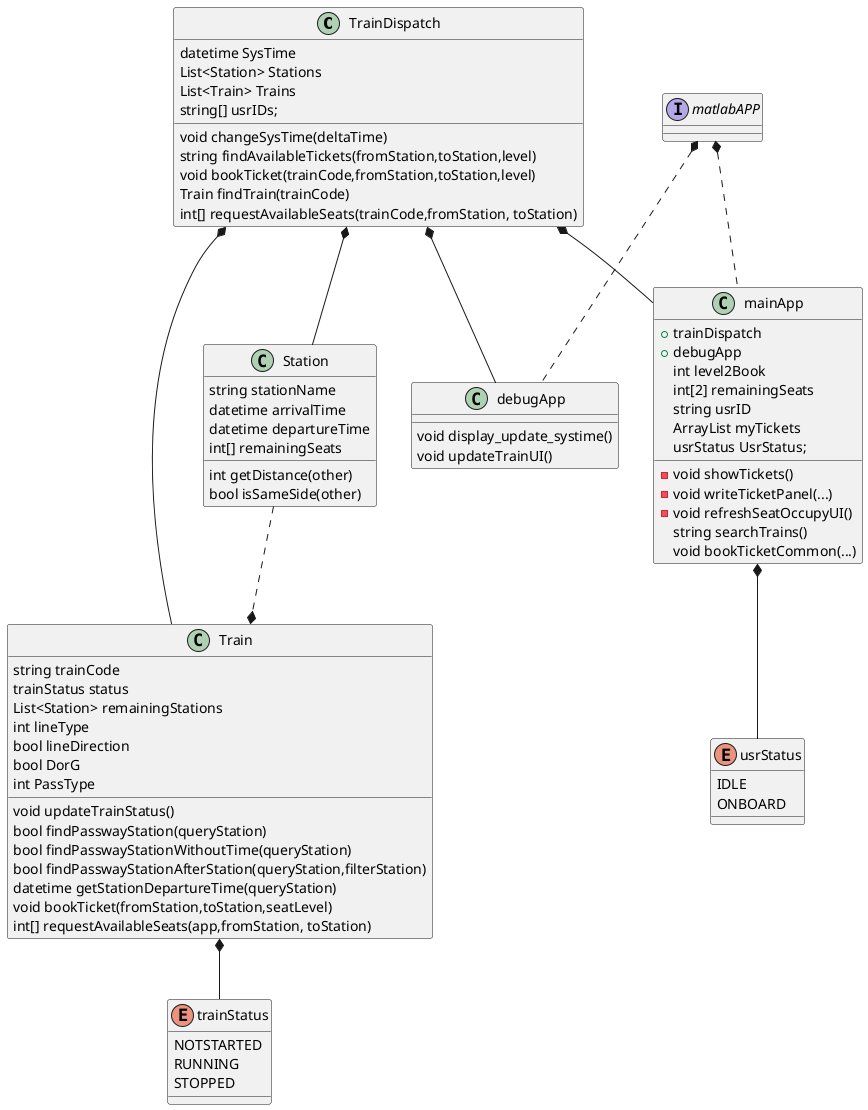 @startuml
'https://plantuml.com/class-diagram

class TrainDispatch{
datetime SysTime
List<Station> Stations
List<Train> Trains
string[] usrIDs;


void changeSysTime(deltaTime)
string findAvailableTickets(fromStation,toStation,level)
void bookTicket(trainCode,fromStation,toStation,level)
Train findTrain(trainCode)
int[] requestAvailableSeats(trainCode,fromStation, toStation)

}

class Train{
 string trainCode
 trainStatus status
 List<Station> remainingStations
 int lineType
 bool lineDirection
 bool DorG
 int PassType

 void updateTrainStatus()
 bool findPasswayStation(queryStation)
 bool findPasswayStationWithoutTime(queryStation)
 bool findPasswayStationAfterStation(queryStation,filterStation)
 datetime getStationDepartureTime(queryStation)
 void bookTicket(fromStation,toStation,seatLevel)
int[] requestAvailableSeats(app,fromStation, toStation)

}

class Station{
    string stationName
    datetime arrivalTime
    datetime departureTime
 int[] remainingSeats


    int getDistance(other)
    bool isSameSide(other)
}

TrainDispatch *-- Train
TrainDispatch *-- Station


Station ..* Train



enum trainStatus{
    NOTSTARTED
    RUNNING
    STOPPED
}

Train *-- trainStatus

interface matlabAPP{

}

class debugApp{
    void display_update_systime()
    void updateTrainUI()
}
TrainDispatch *-- debugApp
matlabAPP *.. debugApp

class mainApp{
    +trainDispatch
    +debugApp
    int level2Book
    int[2] remainingSeats
    string usrID
    ArrayList myTickets
    usrStatus UsrStatus;

    -void showTickets()
    -void writeTicketPanel(...)
    -void refreshSeatOccupyUI()
    string searchTrains()
    void bookTicketCommon(...)
}
enum usrStatus{
    IDLE
    ONBOARD
}
mainApp *-- usrStatus
TrainDispatch *-- mainApp
matlabAPP *.. mainApp




@enduml
